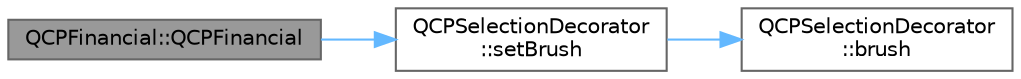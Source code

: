 digraph "QCPFinancial::QCPFinancial"
{
 // LATEX_PDF_SIZE
  bgcolor="transparent";
  edge [fontname=Helvetica,fontsize=10,labelfontname=Helvetica,labelfontsize=10];
  node [fontname=Helvetica,fontsize=10,shape=box,height=0.2,width=0.4];
  rankdir="LR";
  Node1 [label="QCPFinancial::QCPFinancial",height=0.2,width=0.4,color="gray40", fillcolor="grey60", style="filled", fontcolor="black",tooltip=" "];
  Node1 -> Node2 [color="steelblue1",style="solid"];
  Node2 [label="QCPSelectionDecorator\l::setBrush",height=0.2,width=0.4,color="grey40", fillcolor="white", style="filled",URL="$class_q_c_p_selection_decorator.html#aa74b626be518ea17055f918d423c8c2d",tooltip=" "];
  Node2 -> Node3 [color="steelblue1",style="solid"];
  Node3 [label="QCPSelectionDecorator\l::brush",height=0.2,width=0.4,color="grey40", fillcolor="white", style="filled",URL="$class_q_c_p_selection_decorator.html#a783b643aa52120a25308fc501b9998b1",tooltip=" "];
}
